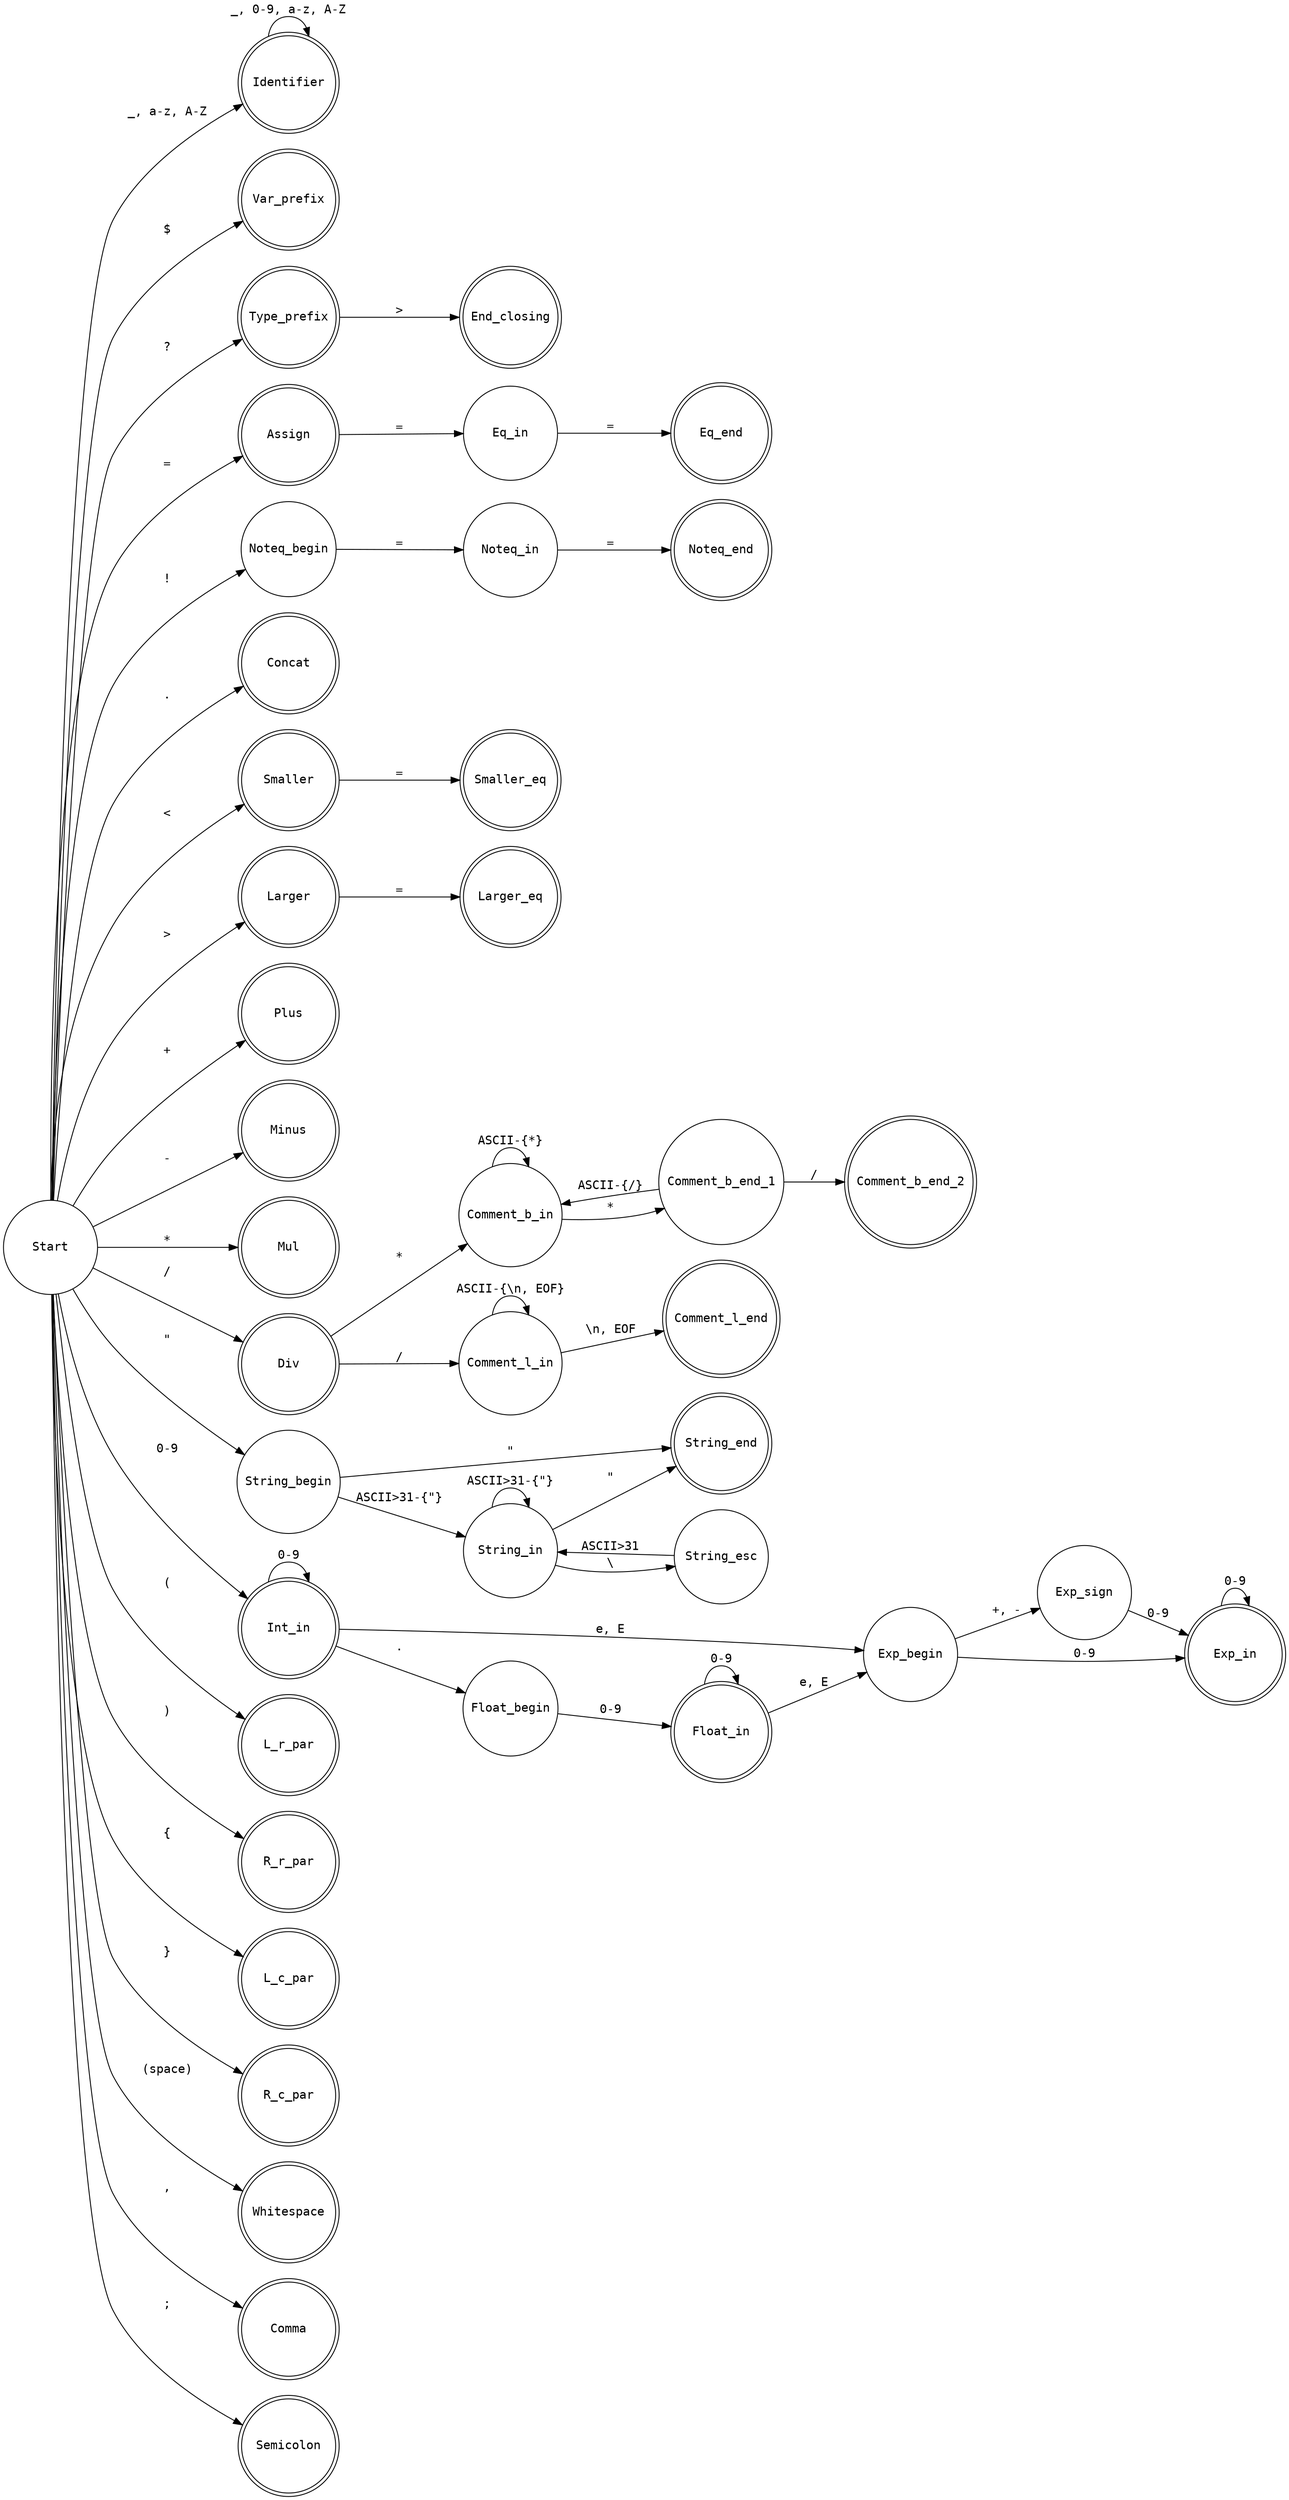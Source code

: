 digraph fsm {
    rankdir=LR;

    node [fontname="monospace", fontsize = 14, height = 1.5, width = 1.5]
    edge [fontname="monospace", fontsize = 14]
    
    // Nodes definition
    node [shape = circle] Start;
    
    node [shape = doublecircle] Identifier;
    node [shape = doublecircle] Var_prefix;
    node [shape = doublecircle] Type_prefix;

    node [shape = doublecircle] End_closing;

    node [shape = doublecircle] Assign;
    node [shape = circle] Eq_in;
    node [shape = doublecircle] Eq_end;
    node [shape = circle] Noteq_begin;
    node [shape = circle] Noteq_in;
    node [shape = doublecircle] Noteq_end;
    
    node [shape = doublecircle] Concat;
    
    node [shape = doublecircle] Smaller;
    node [shape = doublecircle] Larger;
    node [shape = doublecircle] Smaller_eq;
    node [shape = doublecircle] Larger_eq;

    node [shape = doublecircle] Plus;
    node [shape = doublecircle] Minus;
    node [shape = doublecircle] Mul;
    
    node [shape = doublecircle] Div;
    
    node [shape = circle] Comment_l_in;
    node [shape = doublecircle] Comment_l_end;
    node [shape = circle] Comment_b_in;
    node [shape = circle] Comment_b_end_1;
    node [shape = doublecircle] Comment_b_end_2;
    
    node [shape = circle] String_begin;
    node [shape = circle] String_in;
    node [shape = doublecircle] String_end;
    node [shape = circle] String_esc;
    
    node [shape = doublecircle] Int_in;
    node [shape = circle] Float_begin;
    node [shape = doublecircle] Float_in;
    node [shape = circle] Exp_begin;
    node [shape = circle] Exp_sign;
    node [shape = doublecircle] Exp_in;
    
    node [shape = doublecircle] L_r_par;
    node [shape = doublecircle] R_r_par;
    node [shape = doublecircle] L_c_par;
    node [shape = doublecircle] R_c_par;
    
    node [shape = doublecircle] Whitespace;
    
    node [shape = doublecircle] Comma;
    node [shape = doublecircle] Semicolon;
    
    // Identifier
    Start -> Identifier [label="  _, a-z, A-Z  "];
    Identifier -> Identifier [label="  _, 0-9, a-z, A-Z  "];
    
    // Var and type prefixes
    Start -> Var_prefix [label="$"];
    Start -> Type_prefix [label="?"];
    
    // Optional closing sign
    Type_prefix -> End_closing [label=">"]
    
    // String
    Start -> String_begin [label="\""];
    String_begin -> String_in [label="ASCII>31-{\"}"];
    String_in -> String_end [label="\""];
    String_in -> String_esc [label="\\"];
    String_in -> String_in [label="ASCII>31-{\"}"];
    String_esc -> String_in [label="ASCII>31"];
    String_begin -> String_end [label="\""];
    
    // Numbers
    Start -> Int_in [label = "0-9"];
    // Int
    Int_in -> Int_in [label = "0-9"];
    // Float
    Int_in -> Float_begin [label = "."];
    Float_begin -> Float_in [label = "0-9"];
    Float_in -> Float_in [label = "0-9"];
    // Int->Exp
    Int_in -> Exp_begin [label = "e, E"];
    Exp_begin -> Exp_sign [label = "+, -"];
    Exp_begin -> Exp_in [label = "0-9"];
    Exp_sign -> Exp_in [label = "0-9"];
    Exp_in -> Exp_in [label = "0-9"];
    // Float->Exp
    Float_in -> Exp_begin [label = "e, E"];

    // Operators
    Assign -> Eq_in [label = "="];
    Eq_in -> Eq_end [label = "="];
    Start -> Noteq_begin [label = "!"];
    Noteq_begin -> Noteq_in [label = "="];
    Noteq_in -> Noteq_end [label = "="];

    Start -> Concat [label = "."];

    Start -> Smaller [label = "<"];
    Start -> Larger [label = ">"];
    Smaller -> Smaller_eq [label = "="];
    Larger -> Larger_eq [label = "="];

    Start -> Plus [label = "+"];
    Start -> Minus [label = "-"];
    Start -> Mul [label = "*"];
    Start -> Assign [label = "="];
    
    Start -> Div [label = "/"];

    // Comments
    // Line
    Div -> Comment_l_in [label = "\/"];
    Comment_l_in -> Comment_l_in [label = "ASCII-{\\n, EOF}"];
    Comment_l_in -> Comment_l_end [label = "\\n, EOF"];
    // Block
    Div -> Comment_b_in [label = "*"];
    Comment_b_in -> Comment_b_in [label = "ASCII-{*}"];
    Comment_b_in -> Comment_b_end_1 [label = "*"];
    Comment_b_end_1 -> Comment_b_in [label = "ASCII-{/}"];
    Comment_b_end_1 -> Comment_b_end_2 [label = "/"];
    
    // Parantheses
    // Round
    Start -> L_r_par [label = "("];
    Start -> R_r_par [label = ")"];
    // Curly
    Start -> L_c_par [label = "{"];
    Start -> R_c_par [label = "}"];
    
    // Whitespace
    Start -> Whitespace [label = "(space)"];
    
    // Comma and semicolon
    Start -> Comma [label = ","];
    Start -> Semicolon [label = ";"];
}